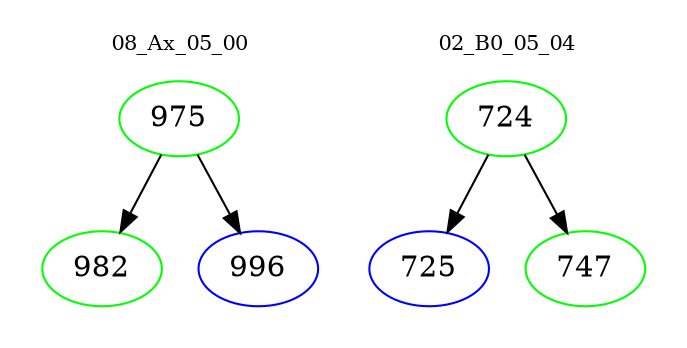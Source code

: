 digraph{
subgraph cluster_0 {
color = white
label = "08_Ax_05_00";
fontsize=10;
T0_975 [label="975", color="green"]
T0_975 -> T0_982 [color="black"]
T0_982 [label="982", color="green"]
T0_975 -> T0_996 [color="black"]
T0_996 [label="996", color="blue"]
}
subgraph cluster_1 {
color = white
label = "02_B0_05_04";
fontsize=10;
T1_724 [label="724", color="green"]
T1_724 -> T1_725 [color="black"]
T1_725 [label="725", color="blue"]
T1_724 -> T1_747 [color="black"]
T1_747 [label="747", color="green"]
}
}
